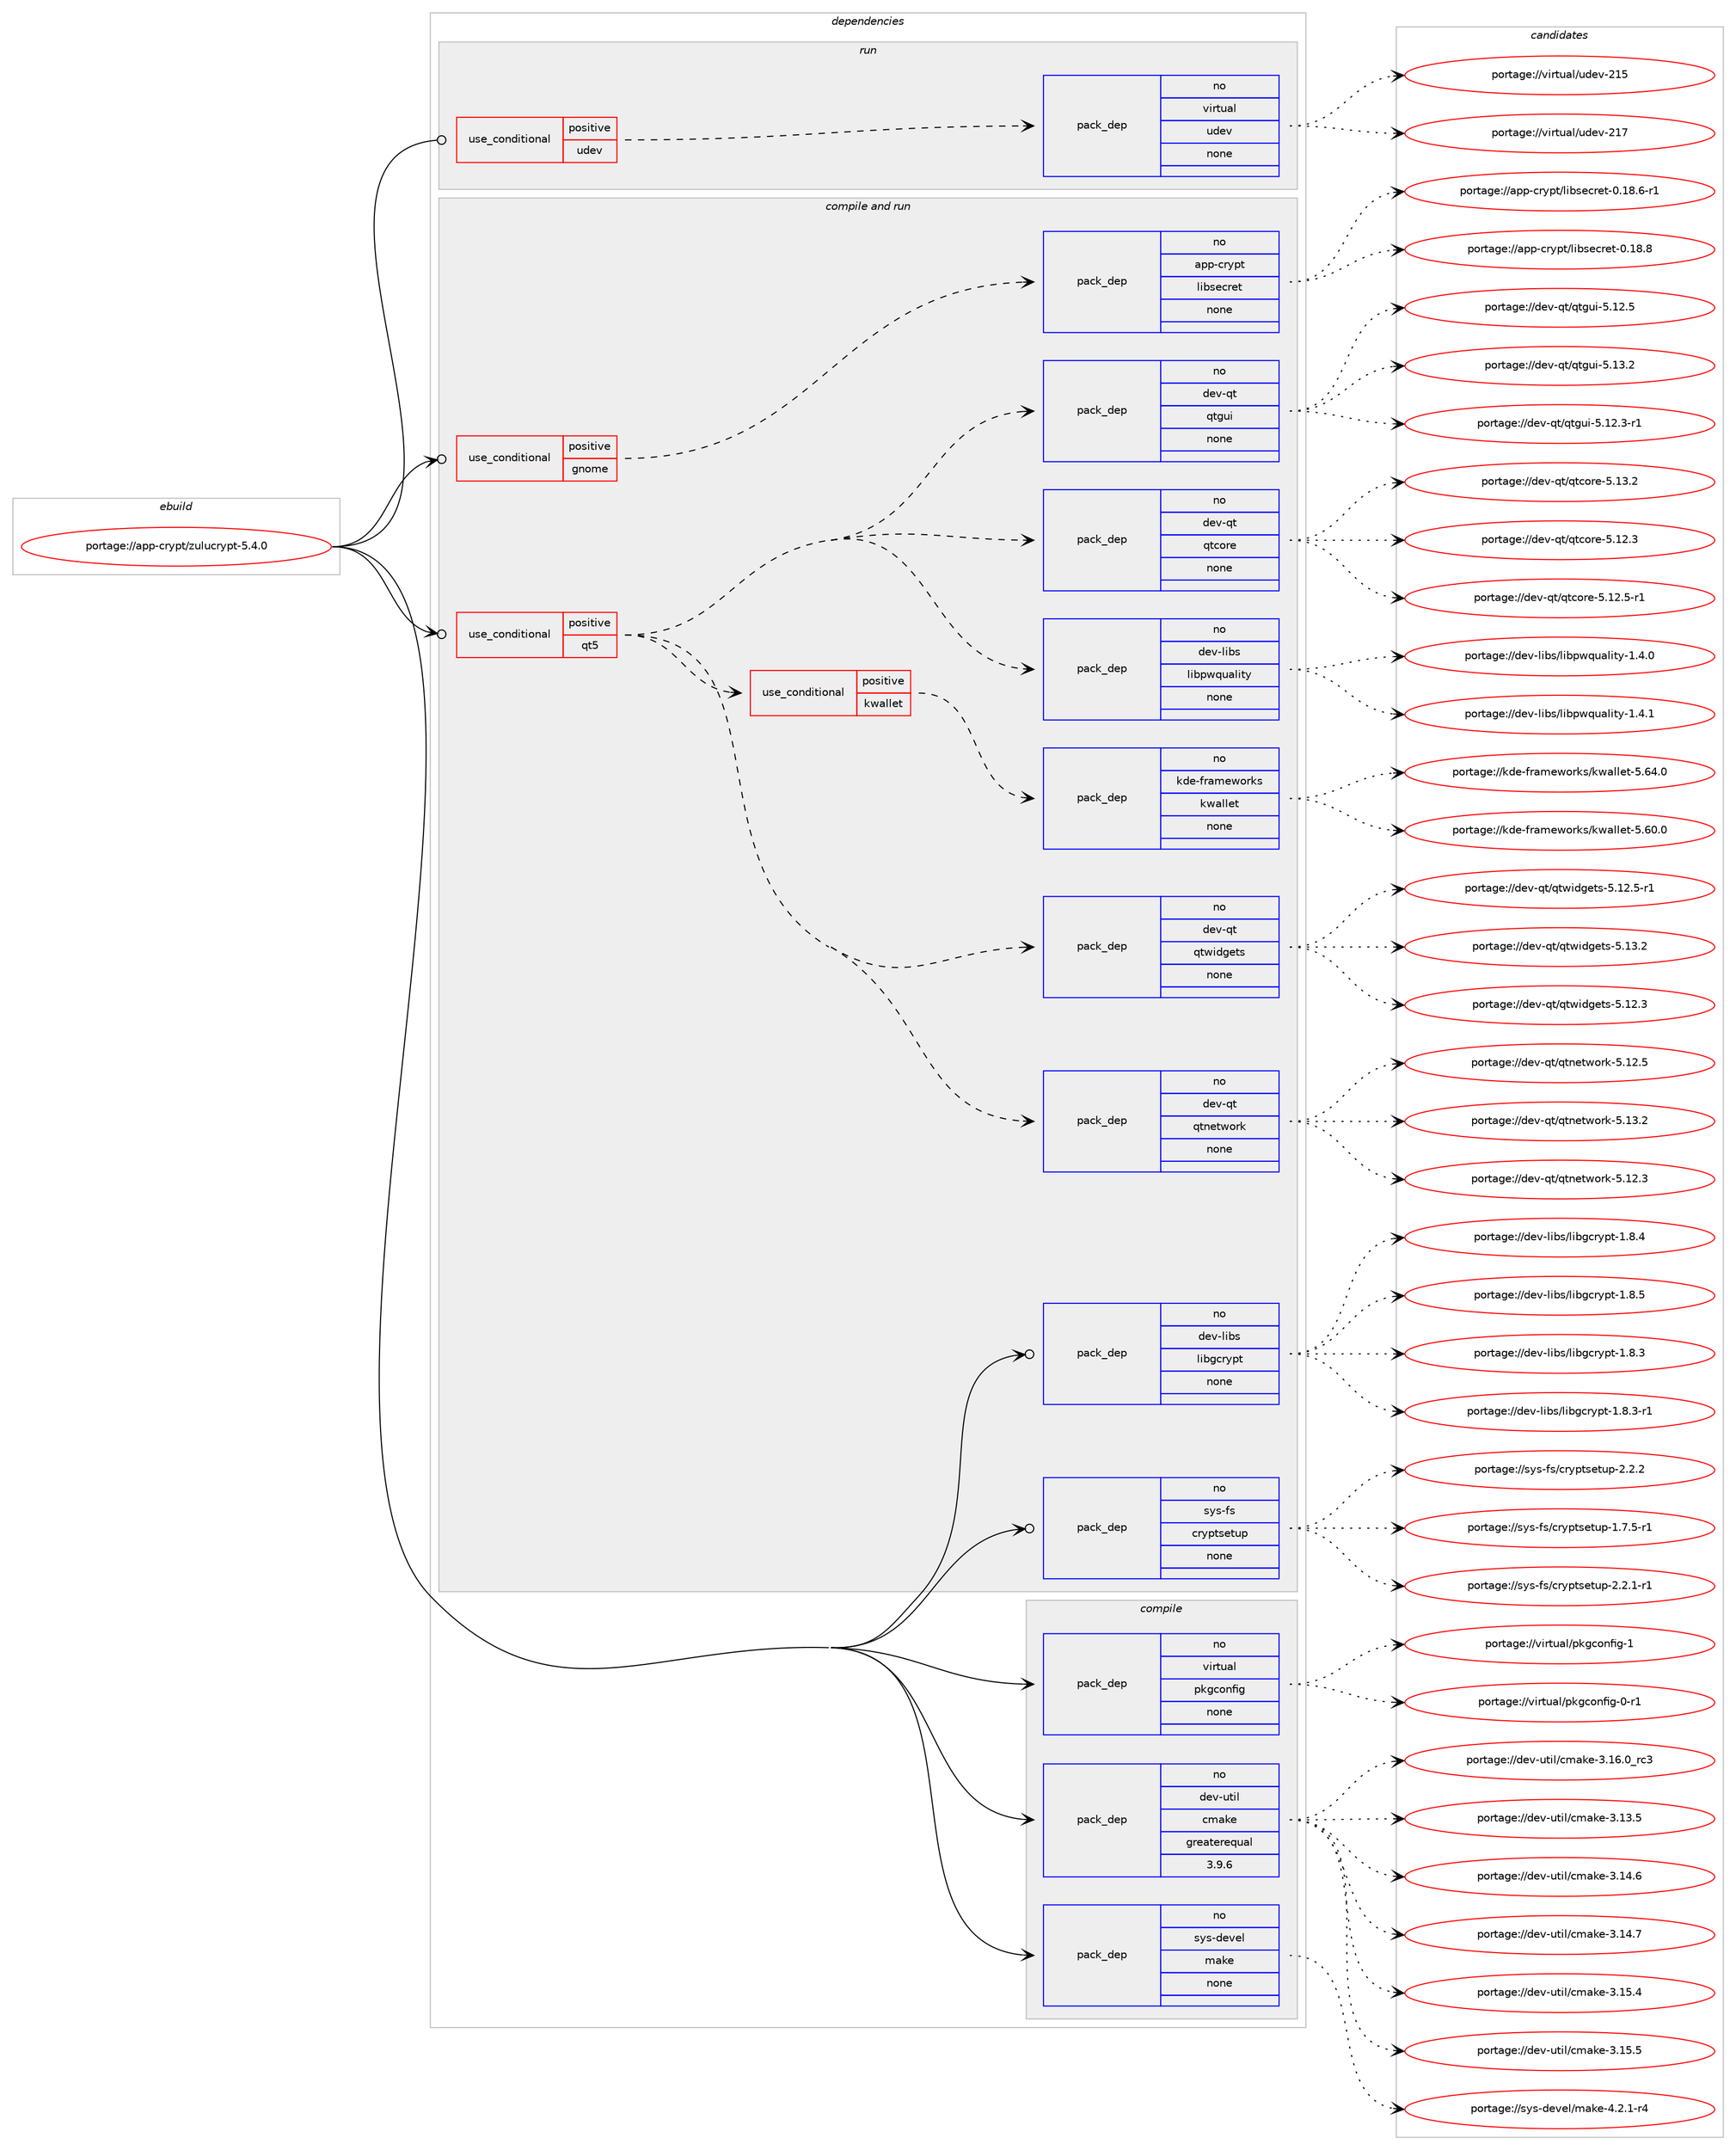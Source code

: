 digraph prolog {

# *************
# Graph options
# *************

newrank=true;
concentrate=true;
compound=true;
graph [rankdir=LR,fontname=Helvetica,fontsize=10,ranksep=1.5];#, ranksep=2.5, nodesep=0.2];
edge  [arrowhead=vee];
node  [fontname=Helvetica,fontsize=10];

# **********
# The ebuild
# **********

subgraph cluster_leftcol {
color=gray;
rank=same;
label=<<i>ebuild</i>>;
id [label="portage://app-crypt/zulucrypt-5.4.0", color=red, width=4, href="../app-crypt/zulucrypt-5.4.0.svg"];
}

# ****************
# The dependencies
# ****************

subgraph cluster_midcol {
color=gray;
label=<<i>dependencies</i>>;
subgraph cluster_compile {
fillcolor="#eeeeee";
style=filled;
label=<<i>compile</i>>;
subgraph pack10293 {
dependency14143 [label=<<TABLE BORDER="0" CELLBORDER="1" CELLSPACING="0" CELLPADDING="4" WIDTH="220"><TR><TD ROWSPAN="6" CELLPADDING="30">pack_dep</TD></TR><TR><TD WIDTH="110">no</TD></TR><TR><TD>dev-util</TD></TR><TR><TD>cmake</TD></TR><TR><TD>greaterequal</TD></TR><TR><TD>3.9.6</TD></TR></TABLE>>, shape=none, color=blue];
}
id:e -> dependency14143:w [weight=20,style="solid",arrowhead="vee"];
subgraph pack10294 {
dependency14144 [label=<<TABLE BORDER="0" CELLBORDER="1" CELLSPACING="0" CELLPADDING="4" WIDTH="220"><TR><TD ROWSPAN="6" CELLPADDING="30">pack_dep</TD></TR><TR><TD WIDTH="110">no</TD></TR><TR><TD>sys-devel</TD></TR><TR><TD>make</TD></TR><TR><TD>none</TD></TR><TR><TD></TD></TR></TABLE>>, shape=none, color=blue];
}
id:e -> dependency14144:w [weight=20,style="solid",arrowhead="vee"];
subgraph pack10295 {
dependency14145 [label=<<TABLE BORDER="0" CELLBORDER="1" CELLSPACING="0" CELLPADDING="4" WIDTH="220"><TR><TD ROWSPAN="6" CELLPADDING="30">pack_dep</TD></TR><TR><TD WIDTH="110">no</TD></TR><TR><TD>virtual</TD></TR><TR><TD>pkgconfig</TD></TR><TR><TD>none</TD></TR><TR><TD></TD></TR></TABLE>>, shape=none, color=blue];
}
id:e -> dependency14145:w [weight=20,style="solid",arrowhead="vee"];
}
subgraph cluster_compileandrun {
fillcolor="#eeeeee";
style=filled;
label=<<i>compile and run</i>>;
subgraph cond3600 {
dependency14146 [label=<<TABLE BORDER="0" CELLBORDER="1" CELLSPACING="0" CELLPADDING="4"><TR><TD ROWSPAN="3" CELLPADDING="10">use_conditional</TD></TR><TR><TD>positive</TD></TR><TR><TD>gnome</TD></TR></TABLE>>, shape=none, color=red];
subgraph pack10296 {
dependency14147 [label=<<TABLE BORDER="0" CELLBORDER="1" CELLSPACING="0" CELLPADDING="4" WIDTH="220"><TR><TD ROWSPAN="6" CELLPADDING="30">pack_dep</TD></TR><TR><TD WIDTH="110">no</TD></TR><TR><TD>app-crypt</TD></TR><TR><TD>libsecret</TD></TR><TR><TD>none</TD></TR><TR><TD></TD></TR></TABLE>>, shape=none, color=blue];
}
dependency14146:e -> dependency14147:w [weight=20,style="dashed",arrowhead="vee"];
}
id:e -> dependency14146:w [weight=20,style="solid",arrowhead="odotvee"];
subgraph cond3601 {
dependency14148 [label=<<TABLE BORDER="0" CELLBORDER="1" CELLSPACING="0" CELLPADDING="4"><TR><TD ROWSPAN="3" CELLPADDING="10">use_conditional</TD></TR><TR><TD>positive</TD></TR><TR><TD>qt5</TD></TR></TABLE>>, shape=none, color=red];
subgraph pack10297 {
dependency14149 [label=<<TABLE BORDER="0" CELLBORDER="1" CELLSPACING="0" CELLPADDING="4" WIDTH="220"><TR><TD ROWSPAN="6" CELLPADDING="30">pack_dep</TD></TR><TR><TD WIDTH="110">no</TD></TR><TR><TD>dev-libs</TD></TR><TR><TD>libpwquality</TD></TR><TR><TD>none</TD></TR><TR><TD></TD></TR></TABLE>>, shape=none, color=blue];
}
dependency14148:e -> dependency14149:w [weight=20,style="dashed",arrowhead="vee"];
subgraph pack10298 {
dependency14150 [label=<<TABLE BORDER="0" CELLBORDER="1" CELLSPACING="0" CELLPADDING="4" WIDTH="220"><TR><TD ROWSPAN="6" CELLPADDING="30">pack_dep</TD></TR><TR><TD WIDTH="110">no</TD></TR><TR><TD>dev-qt</TD></TR><TR><TD>qtcore</TD></TR><TR><TD>none</TD></TR><TR><TD></TD></TR></TABLE>>, shape=none, color=blue];
}
dependency14148:e -> dependency14150:w [weight=20,style="dashed",arrowhead="vee"];
subgraph pack10299 {
dependency14151 [label=<<TABLE BORDER="0" CELLBORDER="1" CELLSPACING="0" CELLPADDING="4" WIDTH="220"><TR><TD ROWSPAN="6" CELLPADDING="30">pack_dep</TD></TR><TR><TD WIDTH="110">no</TD></TR><TR><TD>dev-qt</TD></TR><TR><TD>qtgui</TD></TR><TR><TD>none</TD></TR><TR><TD></TD></TR></TABLE>>, shape=none, color=blue];
}
dependency14148:e -> dependency14151:w [weight=20,style="dashed",arrowhead="vee"];
subgraph pack10300 {
dependency14152 [label=<<TABLE BORDER="0" CELLBORDER="1" CELLSPACING="0" CELLPADDING="4" WIDTH="220"><TR><TD ROWSPAN="6" CELLPADDING="30">pack_dep</TD></TR><TR><TD WIDTH="110">no</TD></TR><TR><TD>dev-qt</TD></TR><TR><TD>qtnetwork</TD></TR><TR><TD>none</TD></TR><TR><TD></TD></TR></TABLE>>, shape=none, color=blue];
}
dependency14148:e -> dependency14152:w [weight=20,style="dashed",arrowhead="vee"];
subgraph pack10301 {
dependency14153 [label=<<TABLE BORDER="0" CELLBORDER="1" CELLSPACING="0" CELLPADDING="4" WIDTH="220"><TR><TD ROWSPAN="6" CELLPADDING="30">pack_dep</TD></TR><TR><TD WIDTH="110">no</TD></TR><TR><TD>dev-qt</TD></TR><TR><TD>qtwidgets</TD></TR><TR><TD>none</TD></TR><TR><TD></TD></TR></TABLE>>, shape=none, color=blue];
}
dependency14148:e -> dependency14153:w [weight=20,style="dashed",arrowhead="vee"];
subgraph cond3602 {
dependency14154 [label=<<TABLE BORDER="0" CELLBORDER="1" CELLSPACING="0" CELLPADDING="4"><TR><TD ROWSPAN="3" CELLPADDING="10">use_conditional</TD></TR><TR><TD>positive</TD></TR><TR><TD>kwallet</TD></TR></TABLE>>, shape=none, color=red];
subgraph pack10302 {
dependency14155 [label=<<TABLE BORDER="0" CELLBORDER="1" CELLSPACING="0" CELLPADDING="4" WIDTH="220"><TR><TD ROWSPAN="6" CELLPADDING="30">pack_dep</TD></TR><TR><TD WIDTH="110">no</TD></TR><TR><TD>kde-frameworks</TD></TR><TR><TD>kwallet</TD></TR><TR><TD>none</TD></TR><TR><TD></TD></TR></TABLE>>, shape=none, color=blue];
}
dependency14154:e -> dependency14155:w [weight=20,style="dashed",arrowhead="vee"];
}
dependency14148:e -> dependency14154:w [weight=20,style="dashed",arrowhead="vee"];
}
id:e -> dependency14148:w [weight=20,style="solid",arrowhead="odotvee"];
subgraph pack10303 {
dependency14156 [label=<<TABLE BORDER="0" CELLBORDER="1" CELLSPACING="0" CELLPADDING="4" WIDTH="220"><TR><TD ROWSPAN="6" CELLPADDING="30">pack_dep</TD></TR><TR><TD WIDTH="110">no</TD></TR><TR><TD>dev-libs</TD></TR><TR><TD>libgcrypt</TD></TR><TR><TD>none</TD></TR><TR><TD></TD></TR></TABLE>>, shape=none, color=blue];
}
id:e -> dependency14156:w [weight=20,style="solid",arrowhead="odotvee"];
subgraph pack10304 {
dependency14157 [label=<<TABLE BORDER="0" CELLBORDER="1" CELLSPACING="0" CELLPADDING="4" WIDTH="220"><TR><TD ROWSPAN="6" CELLPADDING="30">pack_dep</TD></TR><TR><TD WIDTH="110">no</TD></TR><TR><TD>sys-fs</TD></TR><TR><TD>cryptsetup</TD></TR><TR><TD>none</TD></TR><TR><TD></TD></TR></TABLE>>, shape=none, color=blue];
}
id:e -> dependency14157:w [weight=20,style="solid",arrowhead="odotvee"];
}
subgraph cluster_run {
fillcolor="#eeeeee";
style=filled;
label=<<i>run</i>>;
subgraph cond3603 {
dependency14158 [label=<<TABLE BORDER="0" CELLBORDER="1" CELLSPACING="0" CELLPADDING="4"><TR><TD ROWSPAN="3" CELLPADDING="10">use_conditional</TD></TR><TR><TD>positive</TD></TR><TR><TD>udev</TD></TR></TABLE>>, shape=none, color=red];
subgraph pack10305 {
dependency14159 [label=<<TABLE BORDER="0" CELLBORDER="1" CELLSPACING="0" CELLPADDING="4" WIDTH="220"><TR><TD ROWSPAN="6" CELLPADDING="30">pack_dep</TD></TR><TR><TD WIDTH="110">no</TD></TR><TR><TD>virtual</TD></TR><TR><TD>udev</TD></TR><TR><TD>none</TD></TR><TR><TD></TD></TR></TABLE>>, shape=none, color=blue];
}
dependency14158:e -> dependency14159:w [weight=20,style="dashed",arrowhead="vee"];
}
id:e -> dependency14158:w [weight=20,style="solid",arrowhead="odot"];
}
}

# **************
# The candidates
# **************

subgraph cluster_choices {
rank=same;
color=gray;
label=<<i>candidates</i>>;

subgraph choice10293 {
color=black;
nodesep=1;
choiceportage1001011184511711610510847991099710710145514649514653 [label="portage://dev-util/cmake-3.13.5", color=red, width=4,href="../dev-util/cmake-3.13.5.svg"];
choiceportage1001011184511711610510847991099710710145514649524654 [label="portage://dev-util/cmake-3.14.6", color=red, width=4,href="../dev-util/cmake-3.14.6.svg"];
choiceportage1001011184511711610510847991099710710145514649524655 [label="portage://dev-util/cmake-3.14.7", color=red, width=4,href="../dev-util/cmake-3.14.7.svg"];
choiceportage1001011184511711610510847991099710710145514649534652 [label="portage://dev-util/cmake-3.15.4", color=red, width=4,href="../dev-util/cmake-3.15.4.svg"];
choiceportage1001011184511711610510847991099710710145514649534653 [label="portage://dev-util/cmake-3.15.5", color=red, width=4,href="../dev-util/cmake-3.15.5.svg"];
choiceportage1001011184511711610510847991099710710145514649544648951149951 [label="portage://dev-util/cmake-3.16.0_rc3", color=red, width=4,href="../dev-util/cmake-3.16.0_rc3.svg"];
dependency14143:e -> choiceportage1001011184511711610510847991099710710145514649514653:w [style=dotted,weight="100"];
dependency14143:e -> choiceportage1001011184511711610510847991099710710145514649524654:w [style=dotted,weight="100"];
dependency14143:e -> choiceportage1001011184511711610510847991099710710145514649524655:w [style=dotted,weight="100"];
dependency14143:e -> choiceportage1001011184511711610510847991099710710145514649534652:w [style=dotted,weight="100"];
dependency14143:e -> choiceportage1001011184511711610510847991099710710145514649534653:w [style=dotted,weight="100"];
dependency14143:e -> choiceportage1001011184511711610510847991099710710145514649544648951149951:w [style=dotted,weight="100"];
}
subgraph choice10294 {
color=black;
nodesep=1;
choiceportage1151211154510010111810110847109971071014552465046494511452 [label="portage://sys-devel/make-4.2.1-r4", color=red, width=4,href="../sys-devel/make-4.2.1-r4.svg"];
dependency14144:e -> choiceportage1151211154510010111810110847109971071014552465046494511452:w [style=dotted,weight="100"];
}
subgraph choice10295 {
color=black;
nodesep=1;
choiceportage11810511411611797108471121071039911111010210510345484511449 [label="portage://virtual/pkgconfig-0-r1", color=red, width=4,href="../virtual/pkgconfig-0-r1.svg"];
choiceportage1181051141161179710847112107103991111101021051034549 [label="portage://virtual/pkgconfig-1", color=red, width=4,href="../virtual/pkgconfig-1.svg"];
dependency14145:e -> choiceportage11810511411611797108471121071039911111010210510345484511449:w [style=dotted,weight="100"];
dependency14145:e -> choiceportage1181051141161179710847112107103991111101021051034549:w [style=dotted,weight="100"];
}
subgraph choice10296 {
color=black;
nodesep=1;
choiceportage971121124599114121112116471081059811510199114101116454846495646544511449 [label="portage://app-crypt/libsecret-0.18.6-r1", color=red, width=4,href="../app-crypt/libsecret-0.18.6-r1.svg"];
choiceportage97112112459911412111211647108105981151019911410111645484649564656 [label="portage://app-crypt/libsecret-0.18.8", color=red, width=4,href="../app-crypt/libsecret-0.18.8.svg"];
dependency14147:e -> choiceportage971121124599114121112116471081059811510199114101116454846495646544511449:w [style=dotted,weight="100"];
dependency14147:e -> choiceportage97112112459911412111211647108105981151019911410111645484649564656:w [style=dotted,weight="100"];
}
subgraph choice10297 {
color=black;
nodesep=1;
choiceportage1001011184510810598115471081059811211911311797108105116121454946524648 [label="portage://dev-libs/libpwquality-1.4.0", color=red, width=4,href="../dev-libs/libpwquality-1.4.0.svg"];
choiceportage1001011184510810598115471081059811211911311797108105116121454946524649 [label="portage://dev-libs/libpwquality-1.4.1", color=red, width=4,href="../dev-libs/libpwquality-1.4.1.svg"];
dependency14149:e -> choiceportage1001011184510810598115471081059811211911311797108105116121454946524648:w [style=dotted,weight="100"];
dependency14149:e -> choiceportage1001011184510810598115471081059811211911311797108105116121454946524649:w [style=dotted,weight="100"];
}
subgraph choice10298 {
color=black;
nodesep=1;
choiceportage10010111845113116471131169911111410145534649504651 [label="portage://dev-qt/qtcore-5.12.3", color=red, width=4,href="../dev-qt/qtcore-5.12.3.svg"];
choiceportage100101118451131164711311699111114101455346495046534511449 [label="portage://dev-qt/qtcore-5.12.5-r1", color=red, width=4,href="../dev-qt/qtcore-5.12.5-r1.svg"];
choiceportage10010111845113116471131169911111410145534649514650 [label="portage://dev-qt/qtcore-5.13.2", color=red, width=4,href="../dev-qt/qtcore-5.13.2.svg"];
dependency14150:e -> choiceportage10010111845113116471131169911111410145534649504651:w [style=dotted,weight="100"];
dependency14150:e -> choiceportage100101118451131164711311699111114101455346495046534511449:w [style=dotted,weight="100"];
dependency14150:e -> choiceportage10010111845113116471131169911111410145534649514650:w [style=dotted,weight="100"];
}
subgraph choice10299 {
color=black;
nodesep=1;
choiceportage1001011184511311647113116103117105455346495046514511449 [label="portage://dev-qt/qtgui-5.12.3-r1", color=red, width=4,href="../dev-qt/qtgui-5.12.3-r1.svg"];
choiceportage100101118451131164711311610311710545534649504653 [label="portage://dev-qt/qtgui-5.12.5", color=red, width=4,href="../dev-qt/qtgui-5.12.5.svg"];
choiceportage100101118451131164711311610311710545534649514650 [label="portage://dev-qt/qtgui-5.13.2", color=red, width=4,href="../dev-qt/qtgui-5.13.2.svg"];
dependency14151:e -> choiceportage1001011184511311647113116103117105455346495046514511449:w [style=dotted,weight="100"];
dependency14151:e -> choiceportage100101118451131164711311610311710545534649504653:w [style=dotted,weight="100"];
dependency14151:e -> choiceportage100101118451131164711311610311710545534649514650:w [style=dotted,weight="100"];
}
subgraph choice10300 {
color=black;
nodesep=1;
choiceportage100101118451131164711311611010111611911111410745534649504651 [label="portage://dev-qt/qtnetwork-5.12.3", color=red, width=4,href="../dev-qt/qtnetwork-5.12.3.svg"];
choiceportage100101118451131164711311611010111611911111410745534649504653 [label="portage://dev-qt/qtnetwork-5.12.5", color=red, width=4,href="../dev-qt/qtnetwork-5.12.5.svg"];
choiceportage100101118451131164711311611010111611911111410745534649514650 [label="portage://dev-qt/qtnetwork-5.13.2", color=red, width=4,href="../dev-qt/qtnetwork-5.13.2.svg"];
dependency14152:e -> choiceportage100101118451131164711311611010111611911111410745534649504651:w [style=dotted,weight="100"];
dependency14152:e -> choiceportage100101118451131164711311611010111611911111410745534649504653:w [style=dotted,weight="100"];
dependency14152:e -> choiceportage100101118451131164711311611010111611911111410745534649514650:w [style=dotted,weight="100"];
}
subgraph choice10301 {
color=black;
nodesep=1;
choiceportage100101118451131164711311611910510010310111611545534649504651 [label="portage://dev-qt/qtwidgets-5.12.3", color=red, width=4,href="../dev-qt/qtwidgets-5.12.3.svg"];
choiceportage1001011184511311647113116119105100103101116115455346495046534511449 [label="portage://dev-qt/qtwidgets-5.12.5-r1", color=red, width=4,href="../dev-qt/qtwidgets-5.12.5-r1.svg"];
choiceportage100101118451131164711311611910510010310111611545534649514650 [label="portage://dev-qt/qtwidgets-5.13.2", color=red, width=4,href="../dev-qt/qtwidgets-5.13.2.svg"];
dependency14153:e -> choiceportage100101118451131164711311611910510010310111611545534649504651:w [style=dotted,weight="100"];
dependency14153:e -> choiceportage1001011184511311647113116119105100103101116115455346495046534511449:w [style=dotted,weight="100"];
dependency14153:e -> choiceportage100101118451131164711311611910510010310111611545534649514650:w [style=dotted,weight="100"];
}
subgraph choice10302 {
color=black;
nodesep=1;
choiceportage1071001014510211497109101119111114107115471071199710810810111645534654484648 [label="portage://kde-frameworks/kwallet-5.60.0", color=red, width=4,href="../kde-frameworks/kwallet-5.60.0.svg"];
choiceportage1071001014510211497109101119111114107115471071199710810810111645534654524648 [label="portage://kde-frameworks/kwallet-5.64.0", color=red, width=4,href="../kde-frameworks/kwallet-5.64.0.svg"];
dependency14155:e -> choiceportage1071001014510211497109101119111114107115471071199710810810111645534654484648:w [style=dotted,weight="100"];
dependency14155:e -> choiceportage1071001014510211497109101119111114107115471071199710810810111645534654524648:w [style=dotted,weight="100"];
}
subgraph choice10303 {
color=black;
nodesep=1;
choiceportage1001011184510810598115471081059810399114121112116454946564651 [label="portage://dev-libs/libgcrypt-1.8.3", color=red, width=4,href="../dev-libs/libgcrypt-1.8.3.svg"];
choiceportage10010111845108105981154710810598103991141211121164549465646514511449 [label="portage://dev-libs/libgcrypt-1.8.3-r1", color=red, width=4,href="../dev-libs/libgcrypt-1.8.3-r1.svg"];
choiceportage1001011184510810598115471081059810399114121112116454946564652 [label="portage://dev-libs/libgcrypt-1.8.4", color=red, width=4,href="../dev-libs/libgcrypt-1.8.4.svg"];
choiceportage1001011184510810598115471081059810399114121112116454946564653 [label="portage://dev-libs/libgcrypt-1.8.5", color=red, width=4,href="../dev-libs/libgcrypt-1.8.5.svg"];
dependency14156:e -> choiceportage1001011184510810598115471081059810399114121112116454946564651:w [style=dotted,weight="100"];
dependency14156:e -> choiceportage10010111845108105981154710810598103991141211121164549465646514511449:w [style=dotted,weight="100"];
dependency14156:e -> choiceportage1001011184510810598115471081059810399114121112116454946564652:w [style=dotted,weight="100"];
dependency14156:e -> choiceportage1001011184510810598115471081059810399114121112116454946564653:w [style=dotted,weight="100"];
}
subgraph choice10304 {
color=black;
nodesep=1;
choiceportage1151211154510211547991141211121161151011161171124549465546534511449 [label="portage://sys-fs/cryptsetup-1.7.5-r1", color=red, width=4,href="../sys-fs/cryptsetup-1.7.5-r1.svg"];
choiceportage1151211154510211547991141211121161151011161171124550465046494511449 [label="portage://sys-fs/cryptsetup-2.2.1-r1", color=red, width=4,href="../sys-fs/cryptsetup-2.2.1-r1.svg"];
choiceportage115121115451021154799114121112116115101116117112455046504650 [label="portage://sys-fs/cryptsetup-2.2.2", color=red, width=4,href="../sys-fs/cryptsetup-2.2.2.svg"];
dependency14157:e -> choiceportage1151211154510211547991141211121161151011161171124549465546534511449:w [style=dotted,weight="100"];
dependency14157:e -> choiceportage1151211154510211547991141211121161151011161171124550465046494511449:w [style=dotted,weight="100"];
dependency14157:e -> choiceportage115121115451021154799114121112116115101116117112455046504650:w [style=dotted,weight="100"];
}
subgraph choice10305 {
color=black;
nodesep=1;
choiceportage118105114116117971084711710010111845504953 [label="portage://virtual/udev-215", color=red, width=4,href="../virtual/udev-215.svg"];
choiceportage118105114116117971084711710010111845504955 [label="portage://virtual/udev-217", color=red, width=4,href="../virtual/udev-217.svg"];
dependency14159:e -> choiceportage118105114116117971084711710010111845504953:w [style=dotted,weight="100"];
dependency14159:e -> choiceportage118105114116117971084711710010111845504955:w [style=dotted,weight="100"];
}
}

}
